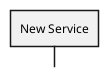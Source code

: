 @startwbs
'* Business Process Modelling WBS
'** Launch the project
'*** Complete Stakeholder Research
'*** Initial Implementation Plan
'** Design phase
'*** Model of AsIs Processes Completed
'**** Model of AsIs Processes Completed1
'**** Model of AsIs Processes Completed2
'*** Measure AsIs performance metrics
'*** Identify Quick Wins
'** Complete innovate phase

* New Service
'[Repo Cloning] lasts 1 day
'[Code Cleanup] lasts 1 day
'[Go version change] lasts 1 day
'[Dependency Resolution] lasts 1 day
'[Health Check] lasts 1 day
'[DB] lasts 1 day
'[DAL] lasts 1 day
'[DB Schema Creation (Aniket)] lasts 1 day
'[Migration File] lasts 1 day
'[DB Integration] lasts 1 day
'[Connection Pooling] lasts 1 day
'[DB Setup by Devops (EXT)] lasts 1 day
'[Staging] lasts 1 day
'[Prod] lasts 1 day
'[New Service Setup by Devops (EXT)] lasts 1 day
'[Argo Workflow pre-prod (staging) setup by Devops (EXT)] lasts 1 day
'[Dataflow setup by Devops (EXT)] lasts 1 day
'[Dataflow build job setup] lasts 1 day
'[Dataflow Integration] lasts 1 day
'[Staging] lasts 1 day
'[Vault] lasts 1 day
'[Cluster Base] lasts 1 day
'[Migration Job] lasts 1 day
'[Seed Data] lasts 1 day
'[Redis Pod creation] lasts 1 day
'[Prod] lasts 1 day
'[Redis Pod creation] lasts 1 day
'[Spinnaker Pipeline] lasts 1 day
'[Build & Deploy Job] lasts 1 day
'[Revert Job] lasts 1 day
'[Vault] lasts 1 day
'[Secret Manager] lasts 1 day
'[Migration Job] lasts 1 day
'[Enable Query Insights] lasts 1 day
'[Redash/Biquery Access Setup] lasts 1 day
'[New Relic Integration] lasts 1 day
'[Alerting] lasts 1 day
'[Swagger Integration (Akshat - 3D)] lasts 1 day
'[Redis Integration (Aniket - 2D)] lasts 1 day
'[Config Manager Integration] lasts 1 day
'[Lock Manager Integration] lasts 1 day
'[Idempotency Manager Integration] lasts 1 day
'[Transaction Manager Integration] lasts 1 day
'[Circuit Breaker Integration] lasts 1 day
'[JSON Schema Validator (Akshat - 3D)] lasts 1 day
'
'[Modules] lasts 1 day
'[Invoicing] lasts 1 day
'[REST Service] lasts 1 day
'[Workflow] lasts 1 day
'[Argo Workflow Orchestrator] lasts 1 day
'[Argo Workflow Tasks] lasts 1 day
'[Dataflow Orchestrator] lasts 1 day
'[Reporting] lasts 1 day
'[REST Service] lasts 1 day
'[Workflow] lasts 1 day
'[Workflow Orchestrator] lasts 1 day
'[Workflow Tasks] lasts 1 day
'[Adjustment] lasts 1 day
'[REST Service] lasts 1 day
'[Workflow] lasts 1 day
'[Workflow Orchestrator] lasts 1 day
'[Workflow Tasks] lasts 1 day
'
'[Workflow Tasks module] lasts 2 day
'[Argo Workflow pre-prod (staging) setup] lasts 2 day
'[REST Service build and deployment Jenkins Job] lasts 2 day
'[Wo] lasts 2 day
'[Prototype design] lasts 15 days
'[Test prototype] lasts 10 days

'Project starts 2020-07-01
'[Prototype design] starts 2020-07-01
'[Test prototype] starts 2020-07-16
@endwbs